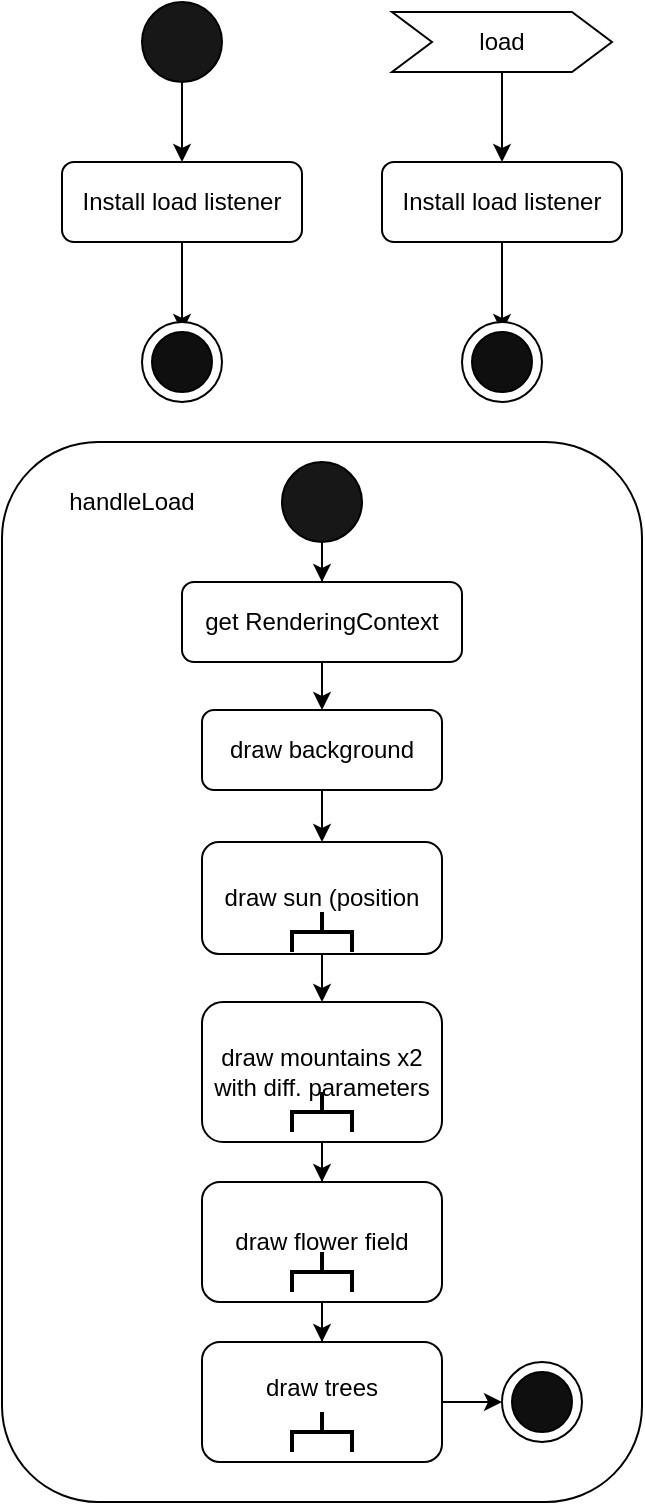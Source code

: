 <mxfile version="14.6.6" type="github">
  <diagram id="giCjuYnIPu_jc2Wl375O" name="Page-1">
    <mxGraphModel dx="1483" dy="829" grid="1" gridSize="10" guides="1" tooltips="1" connect="1" arrows="1" fold="1" page="1" pageScale="1" pageWidth="1169" pageHeight="827" background="none" math="0" shadow="0">
      <root>
        <mxCell id="0" />
        <mxCell id="1" parent="0" />
        <mxCell id="ze6vVhQXxu--CzoZNEg1-6" style="edgeStyle=orthogonalEdgeStyle;rounded=0;orthogonalLoop=1;jettySize=auto;html=1;" edge="1" parent="1" source="ze6vVhQXxu--CzoZNEg1-1" target="ze6vVhQXxu--CzoZNEg1-5">
          <mxGeometry relative="1" as="geometry" />
        </mxCell>
        <mxCell id="ze6vVhQXxu--CzoZNEg1-1" value="" style="ellipse;whiteSpace=wrap;html=1;aspect=fixed;fillColor=#171717;" vertex="1" parent="1">
          <mxGeometry x="80" y="40" width="40" height="40" as="geometry" />
        </mxCell>
        <mxCell id="ze6vVhQXxu--CzoZNEg1-9" style="edgeStyle=orthogonalEdgeStyle;rounded=0;orthogonalLoop=1;jettySize=auto;html=1;entryX=0.5;entryY=0;entryDx=0;entryDy=0;" edge="1" parent="1" source="ze6vVhQXxu--CzoZNEg1-5" target="ze6vVhQXxu--CzoZNEg1-8">
          <mxGeometry relative="1" as="geometry" />
        </mxCell>
        <mxCell id="ze6vVhQXxu--CzoZNEg1-5" value="Install load listener" style="rounded=1;whiteSpace=wrap;html=1;fillColor=#FFFFFF;" vertex="1" parent="1">
          <mxGeometry x="40" y="120" width="120" height="40" as="geometry" />
        </mxCell>
        <mxCell id="ze6vVhQXxu--CzoZNEg1-7" value="" style="ellipse;whiteSpace=wrap;html=1;aspect=fixed;fillColor=#FFFFFF;" vertex="1" parent="1">
          <mxGeometry x="80" y="200" width="40" height="40" as="geometry" />
        </mxCell>
        <mxCell id="ze6vVhQXxu--CzoZNEg1-8" value="" style="ellipse;whiteSpace=wrap;html=1;aspect=fixed;fillColor=#0F0F0F;" vertex="1" parent="1">
          <mxGeometry x="85" y="205" width="30" height="30" as="geometry" />
        </mxCell>
        <mxCell id="ze6vVhQXxu--CzoZNEg1-10" style="edgeStyle=orthogonalEdgeStyle;rounded=0;orthogonalLoop=1;jettySize=auto;html=1;entryX=0.5;entryY=0;entryDx=0;entryDy=0;" edge="1" parent="1" source="ze6vVhQXxu--CzoZNEg1-11">
          <mxGeometry relative="1" as="geometry">
            <mxPoint x="260" y="205" as="targetPoint" />
          </mxGeometry>
        </mxCell>
        <mxCell id="ze6vVhQXxu--CzoZNEg1-11" value="Install load listener" style="rounded=1;whiteSpace=wrap;html=1;fillColor=#FFFFFF;" vertex="1" parent="1">
          <mxGeometry x="200" y="120" width="120" height="40" as="geometry" />
        </mxCell>
        <mxCell id="ze6vVhQXxu--CzoZNEg1-12" value="" style="ellipse;whiteSpace=wrap;html=1;aspect=fixed;fillColor=#FFFFFF;" vertex="1" parent="1">
          <mxGeometry x="240" y="200" width="40" height="40" as="geometry" />
        </mxCell>
        <mxCell id="ze6vVhQXxu--CzoZNEg1-13" value="" style="ellipse;whiteSpace=wrap;html=1;aspect=fixed;fillColor=#0F0F0F;" vertex="1" parent="1">
          <mxGeometry x="245" y="205" width="30" height="30" as="geometry" />
        </mxCell>
        <mxCell id="ze6vVhQXxu--CzoZNEg1-18" style="edgeStyle=orthogonalEdgeStyle;rounded=0;orthogonalLoop=1;jettySize=auto;html=1;" edge="1" parent="1" source="ze6vVhQXxu--CzoZNEg1-14" target="ze6vVhQXxu--CzoZNEg1-11">
          <mxGeometry relative="1" as="geometry" />
        </mxCell>
        <mxCell id="ze6vVhQXxu--CzoZNEg1-14" value="load" style="shape=step;perimeter=stepPerimeter;whiteSpace=wrap;html=1;fixedSize=1;fillColor=#FFFFFF;" vertex="1" parent="1">
          <mxGeometry x="205" y="45" width="110" height="30" as="geometry" />
        </mxCell>
        <mxCell id="ze6vVhQXxu--CzoZNEg1-19" value="" style="rounded=1;whiteSpace=wrap;html=1;fillColor=#FFFFFF;" vertex="1" parent="1">
          <mxGeometry x="10" y="260" width="320" height="530" as="geometry" />
        </mxCell>
        <mxCell id="ze6vVhQXxu--CzoZNEg1-20" value="handleLoad" style="text;html=1;strokeColor=none;fillColor=none;align=center;verticalAlign=middle;whiteSpace=wrap;rounded=0;" vertex="1" parent="1">
          <mxGeometry x="30" y="280" width="90" height="20" as="geometry" />
        </mxCell>
        <mxCell id="ze6vVhQXxu--CzoZNEg1-21" style="edgeStyle=orthogonalEdgeStyle;rounded=0;orthogonalLoop=1;jettySize=auto;html=1;" edge="1" parent="1" source="ze6vVhQXxu--CzoZNEg1-22" target="ze6vVhQXxu--CzoZNEg1-23">
          <mxGeometry relative="1" as="geometry" />
        </mxCell>
        <mxCell id="ze6vVhQXxu--CzoZNEg1-22" value="" style="ellipse;whiteSpace=wrap;html=1;aspect=fixed;fillColor=#171717;" vertex="1" parent="1">
          <mxGeometry x="150" y="270" width="40" height="40" as="geometry" />
        </mxCell>
        <mxCell id="ze6vVhQXxu--CzoZNEg1-25" value="" style="edgeStyle=orthogonalEdgeStyle;rounded=0;orthogonalLoop=1;jettySize=auto;html=1;" edge="1" parent="1" source="ze6vVhQXxu--CzoZNEg1-23" target="ze6vVhQXxu--CzoZNEg1-24">
          <mxGeometry relative="1" as="geometry" />
        </mxCell>
        <mxCell id="ze6vVhQXxu--CzoZNEg1-23" value="get RenderingContext" style="rounded=1;whiteSpace=wrap;html=1;fillColor=#FFFFFF;" vertex="1" parent="1">
          <mxGeometry x="100" y="330" width="140" height="40" as="geometry" />
        </mxCell>
        <mxCell id="ze6vVhQXxu--CzoZNEg1-27" value="" style="edgeStyle=orthogonalEdgeStyle;rounded=0;orthogonalLoop=1;jettySize=auto;html=1;" edge="1" parent="1" source="ze6vVhQXxu--CzoZNEg1-24" target="ze6vVhQXxu--CzoZNEg1-26">
          <mxGeometry relative="1" as="geometry" />
        </mxCell>
        <mxCell id="ze6vVhQXxu--CzoZNEg1-24" value="draw background" style="whiteSpace=wrap;html=1;rounded=1;fillColor=#FFFFFF;" vertex="1" parent="1">
          <mxGeometry x="110" y="394" width="120" height="40" as="geometry" />
        </mxCell>
        <mxCell id="ze6vVhQXxu--CzoZNEg1-30" value="" style="edgeStyle=orthogonalEdgeStyle;rounded=0;orthogonalLoop=1;jettySize=auto;html=1;" edge="1" parent="1" source="ze6vVhQXxu--CzoZNEg1-26" target="ze6vVhQXxu--CzoZNEg1-29">
          <mxGeometry relative="1" as="geometry" />
        </mxCell>
        <mxCell id="ze6vVhQXxu--CzoZNEg1-26" value="draw sun (position&lt;br&gt;" style="whiteSpace=wrap;html=1;rounded=1;fillColor=#FFFFFF;" vertex="1" parent="1">
          <mxGeometry x="110" y="460" width="120" height="56" as="geometry" />
        </mxCell>
        <mxCell id="ze6vVhQXxu--CzoZNEg1-28" value="" style="strokeWidth=2;html=1;shape=mxgraph.flowchart.annotation_2;align=left;labelPosition=right;pointerEvents=1;fillColor=#FFFFFF;rotation=90;" vertex="1" parent="1">
          <mxGeometry x="160" y="490" width="20" height="30" as="geometry" />
        </mxCell>
        <mxCell id="ze6vVhQXxu--CzoZNEg1-34" value="" style="edgeStyle=orthogonalEdgeStyle;rounded=0;orthogonalLoop=1;jettySize=auto;html=1;" edge="1" parent="1" source="ze6vVhQXxu--CzoZNEg1-29" target="ze6vVhQXxu--CzoZNEg1-33">
          <mxGeometry relative="1" as="geometry" />
        </mxCell>
        <mxCell id="ze6vVhQXxu--CzoZNEg1-29" value="draw mountains x2&lt;br&gt;with diff. parameters&lt;br&gt;" style="whiteSpace=wrap;html=1;rounded=1;fillColor=#FFFFFF;" vertex="1" parent="1">
          <mxGeometry x="110" y="540" width="120" height="70" as="geometry" />
        </mxCell>
        <mxCell id="ze6vVhQXxu--CzoZNEg1-31" value="" style="strokeWidth=2;html=1;shape=mxgraph.flowchart.annotation_2;align=left;labelPosition=right;pointerEvents=1;fillColor=#FFFFFF;rotation=90;" vertex="1" parent="1">
          <mxGeometry x="160" y="580" width="20" height="30" as="geometry" />
        </mxCell>
        <mxCell id="ze6vVhQXxu--CzoZNEg1-37" value="" style="edgeStyle=orthogonalEdgeStyle;rounded=0;orthogonalLoop=1;jettySize=auto;html=1;" edge="1" parent="1" source="ze6vVhQXxu--CzoZNEg1-33" target="ze6vVhQXxu--CzoZNEg1-36">
          <mxGeometry relative="1" as="geometry" />
        </mxCell>
        <mxCell id="ze6vVhQXxu--CzoZNEg1-33" value="draw flower field&lt;br&gt;" style="whiteSpace=wrap;html=1;rounded=1;fillColor=#FFFFFF;" vertex="1" parent="1">
          <mxGeometry x="110" y="630" width="120" height="60" as="geometry" />
        </mxCell>
        <mxCell id="ze6vVhQXxu--CzoZNEg1-35" value="" style="strokeWidth=2;html=1;shape=mxgraph.flowchart.annotation_2;align=left;labelPosition=right;pointerEvents=1;fillColor=#FFFFFF;rotation=90;" vertex="1" parent="1">
          <mxGeometry x="160" y="660" width="20" height="30" as="geometry" />
        </mxCell>
        <mxCell id="ze6vVhQXxu--CzoZNEg1-41" style="edgeStyle=orthogonalEdgeStyle;rounded=0;orthogonalLoop=1;jettySize=auto;html=1;" edge="1" parent="1" source="ze6vVhQXxu--CzoZNEg1-36" target="ze6vVhQXxu--CzoZNEg1-39">
          <mxGeometry relative="1" as="geometry" />
        </mxCell>
        <mxCell id="ze6vVhQXxu--CzoZNEg1-36" value="draw trees&lt;br&gt;&lt;span style=&quot;color: rgba(0 , 0 , 0 , 0) ; font-family: monospace ; font-size: 0px&quot;&gt;%3CmxGraphModel%3E%3Croot%3E%3CmxCell%20id%3D%220%22%2F%3E%3CmxCell%20id%3D%221%22%20parent%3D%220%22%2F%3E%3CmxCell%20id%3D%222%22%20value%3D%22%22%20style%3D%22strokeWidth%3D2%3Bhtml%3D1%3Bshape%3Dmxgraph.flowchart.annotation_2%3Balign%3Dleft%3BlabelPosition%3Dright%3BpointerEvents%3D1%3BfillColor%3D%23FFFFFF%3Brotation%3D90%3B%22%20vertex%3D%221%22%20parent%3D%221%22%3E%3CmxGeometry%20x%3D%22160%22%20y%3D%22600%22%20width%3D%2220%22%20height%3D%2230%22%20as%3D%22geometry%22%2F%3E%3C%2FmxCell%3E%3C%2Froot%3E%3C%2FmxGraphModel%3E&lt;/span&gt;&lt;span style=&quot;color: rgba(0 , 0 , 0 , 0) ; font-family: monospace ; font-size: 0px&quot;&gt;%3CmxGraphModel%3E%3Croot%3E%3CmxCell%20id%3D%220%22%2F%3E%3CmxCell%20id%3D%221%22%20parent%3D%220%22%2F%3E%3CmxCell%20id%3D%222%22%20value%3D%22%22%20style%3D%22strokeWidth%3D2%3Bhtml%3D1%3Bshape%3Dmxgraph.flowchart.annotation_2%3Balign%3Dleft%3BlabelPosition%3Dright%3BpointerEvents%3D1%3BfillColor%3D%23FFFFFF%3Brotation%3D90%3B%22%20vertex%3D%221%22%20parent%3D%221%22%3E%3CmxGeometry%20x%3D%22160%22%20y%3D%22600%22%20width%3D%2220%22%20height%3D%2230%22%20as%3D%22geometry%22%2F%3E%3C%2FmxCell%3E%3C%2Froot%3E%3C%2FmxGraphModel%3E&lt;/span&gt;" style="whiteSpace=wrap;html=1;rounded=1;fillColor=#FFFFFF;" vertex="1" parent="1">
          <mxGeometry x="110" y="710" width="120" height="60" as="geometry" />
        </mxCell>
        <mxCell id="ze6vVhQXxu--CzoZNEg1-38" value="" style="strokeWidth=2;html=1;shape=mxgraph.flowchart.annotation_2;align=left;labelPosition=right;pointerEvents=1;fillColor=#FFFFFF;rotation=90;" vertex="1" parent="1">
          <mxGeometry x="160" y="740" width="20" height="30" as="geometry" />
        </mxCell>
        <mxCell id="ze6vVhQXxu--CzoZNEg1-39" value="" style="ellipse;whiteSpace=wrap;html=1;aspect=fixed;fillColor=#FFFFFF;" vertex="1" parent="1">
          <mxGeometry x="260" y="720" width="40" height="40" as="geometry" />
        </mxCell>
        <mxCell id="ze6vVhQXxu--CzoZNEg1-40" value="" style="ellipse;whiteSpace=wrap;html=1;aspect=fixed;fillColor=#0F0F0F;" vertex="1" parent="1">
          <mxGeometry x="265" y="725" width="30" height="30" as="geometry" />
        </mxCell>
      </root>
    </mxGraphModel>
  </diagram>
</mxfile>
